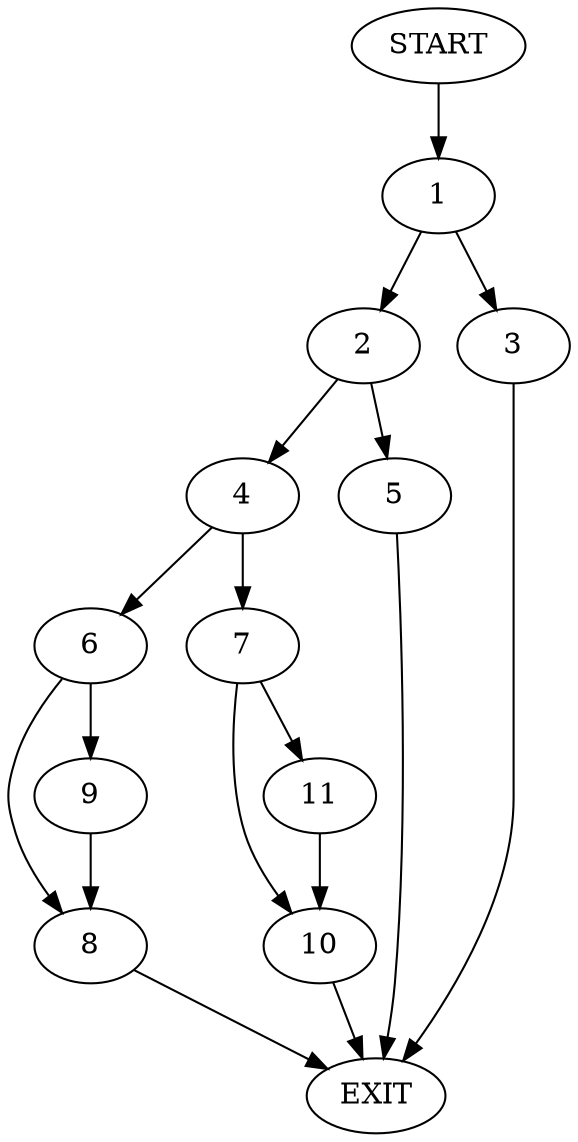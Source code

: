 digraph {
0 [label="START"]
12 [label="EXIT"]
0 -> 1
1 -> 2
1 -> 3
2 -> 4
2 -> 5
3 -> 12
4 -> 6
4 -> 7
5 -> 12
6 -> 8
6 -> 9
7 -> 10
7 -> 11
10 -> 12
11 -> 10
9 -> 8
8 -> 12
}
